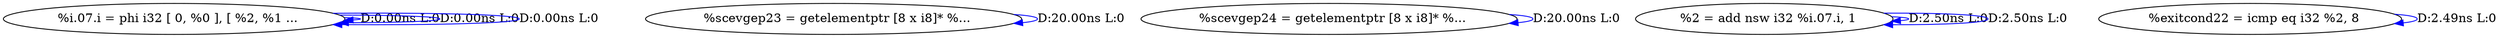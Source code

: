 digraph {
Node0x4358810[label="  %i.07.i = phi i32 [ 0, %0 ], [ %2, %1 ..."];
Node0x4358810 -> Node0x4358810[label="D:0.00ns L:0",color=blue];
Node0x4358810 -> Node0x4358810[label="D:0.00ns L:0",color=blue];
Node0x4358810 -> Node0x4358810[label="D:0.00ns L:0",color=blue];
Node0x43588f0[label="  %scevgep23 = getelementptr [8 x i8]* %..."];
Node0x43588f0 -> Node0x43588f0[label="D:20.00ns L:0",color=blue];
Node0x43589d0[label="  %scevgep24 = getelementptr [8 x i8]* %..."];
Node0x43589d0 -> Node0x43589d0[label="D:20.00ns L:0",color=blue];
Node0x4358c70[label="  %2 = add nsw i32 %i.07.i, 1"];
Node0x4358c70 -> Node0x4358c70[label="D:2.50ns L:0",color=blue];
Node0x4358c70 -> Node0x4358c70[label="D:2.50ns L:0",color=blue];
Node0x4358d50[label="  %exitcond22 = icmp eq i32 %2, 8"];
Node0x4358d50 -> Node0x4358d50[label="D:2.49ns L:0",color=blue];
}
